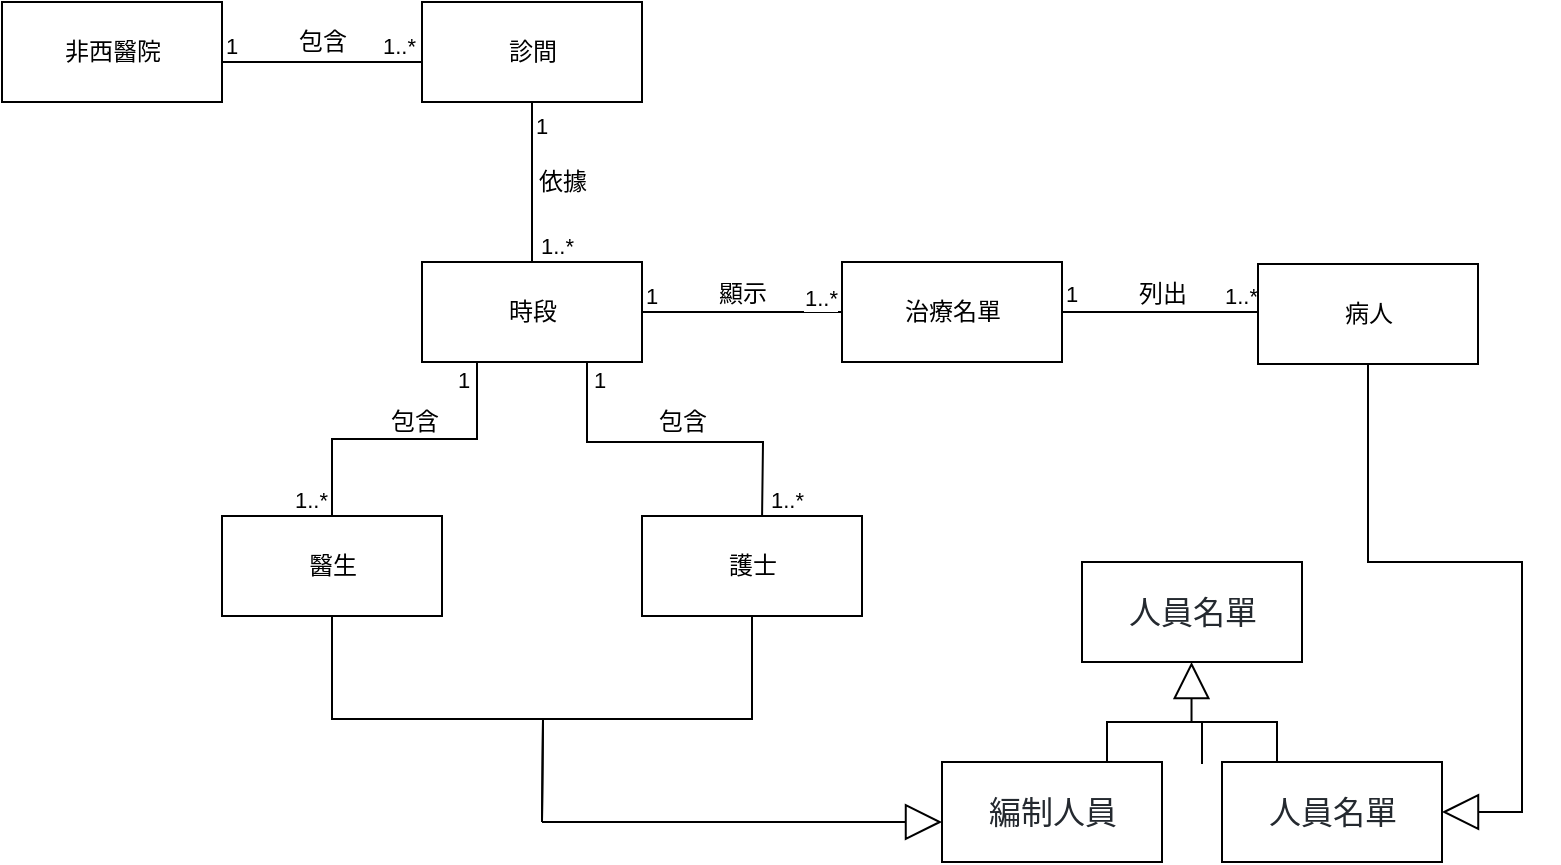 <mxfile version="17.1.2" type="device"><diagram id="oKyxzHDayaN0CAhAsXDF" name="非西醫院領域模型"><mxGraphModel dx="1221" dy="644" grid="1" gridSize="10" guides="1" tooltips="1" connect="1" arrows="1" fold="1" page="1" pageScale="1" pageWidth="827" pageHeight="1169" math="0" shadow="0"><root><mxCell id="0"/><mxCell id="1" parent="0"/><mxCell id="8qiRu8nfEfT91CtMoVzg-1" value="非西醫院" style="html=1;" vertex="1" parent="1"><mxGeometry y="400" width="110" height="50" as="geometry"/></mxCell><mxCell id="8qiRu8nfEfT91CtMoVzg-31" style="edgeStyle=orthogonalEdgeStyle;rounded=0;orthogonalLoop=1;jettySize=auto;html=1;exitX=0.5;exitY=1;exitDx=0;exitDy=0;endArrow=none;endFill=0;fontStyle=1" edge="1" parent="1" source="8qiRu8nfEfT91CtMoVzg-3"><mxGeometry relative="1" as="geometry"><mxPoint x="265" y="530.0" as="targetPoint"/></mxGeometry></mxCell><mxCell id="8qiRu8nfEfT91CtMoVzg-3" value="診間" style="html=1;" vertex="1" parent="1"><mxGeometry x="210" y="400" width="110" height="50" as="geometry"/></mxCell><mxCell id="8qiRu8nfEfT91CtMoVzg-5" value="" style="endArrow=none;html=1;edgeStyle=orthogonalEdgeStyle;rounded=0;" edge="1" parent="1"><mxGeometry relative="1" as="geometry"><mxPoint x="110" y="430" as="sourcePoint"/><mxPoint x="210" y="430" as="targetPoint"/></mxGeometry></mxCell><mxCell id="8qiRu8nfEfT91CtMoVzg-6" value="1" style="edgeLabel;resizable=0;html=1;align=left;verticalAlign=bottom;" connectable="0" vertex="1" parent="8qiRu8nfEfT91CtMoVzg-5"><mxGeometry x="-1" relative="1" as="geometry"/></mxCell><mxCell id="8qiRu8nfEfT91CtMoVzg-7" value="1..*" style="edgeLabel;resizable=0;html=1;align=right;verticalAlign=bottom;" connectable="0" vertex="1" parent="8qiRu8nfEfT91CtMoVzg-5"><mxGeometry x="1" relative="1" as="geometry"><mxPoint x="-3" as="offset"/></mxGeometry></mxCell><mxCell id="8qiRu8nfEfT91CtMoVzg-24" value="包含" style="text;html=1;resizable=0;autosize=1;align=center;verticalAlign=middle;points=[];fillColor=none;strokeColor=none;rounded=0;" vertex="1" parent="1"><mxGeometry x="140" y="410" width="40" height="20" as="geometry"/></mxCell><mxCell id="8qiRu8nfEfT91CtMoVzg-32" value="1" style="edgeLabel;resizable=0;html=1;align=left;verticalAlign=bottom;" connectable="0" vertex="1" parent="1"><mxGeometry x="265" y="470.0" as="geometry"/></mxCell><mxCell id="8qiRu8nfEfT91CtMoVzg-36" style="edgeStyle=orthogonalEdgeStyle;rounded=0;orthogonalLoop=1;jettySize=auto;html=1;exitX=0.25;exitY=1;exitDx=0;exitDy=0;endArrow=none;endFill=0;entryX=0.5;entryY=0;entryDx=0;entryDy=0;" edge="1" parent="1" source="8qiRu8nfEfT91CtMoVzg-33" target="8qiRu8nfEfT91CtMoVzg-39"><mxGeometry relative="1" as="geometry"><mxPoint x="265" y="660" as="targetPoint"/></mxGeometry></mxCell><mxCell id="8qiRu8nfEfT91CtMoVzg-41" style="edgeStyle=orthogonalEdgeStyle;rounded=0;orthogonalLoop=1;jettySize=auto;html=1;exitX=0.75;exitY=1;exitDx=0;exitDy=0;endArrow=none;endFill=0;" edge="1" parent="1" source="8qiRu8nfEfT91CtMoVzg-33"><mxGeometry relative="1" as="geometry"><mxPoint x="380" y="660" as="targetPoint"/></mxGeometry></mxCell><mxCell id="8qiRu8nfEfT91CtMoVzg-50" style="edgeStyle=orthogonalEdgeStyle;rounded=0;orthogonalLoop=1;jettySize=auto;html=1;exitX=1;exitY=0.5;exitDx=0;exitDy=0;endArrow=none;endFill=0;" edge="1" parent="1" source="8qiRu8nfEfT91CtMoVzg-33"><mxGeometry relative="1" as="geometry"><mxPoint x="420" y="555" as="targetPoint"/></mxGeometry></mxCell><mxCell id="8qiRu8nfEfT91CtMoVzg-33" value="時段" style="html=1;" vertex="1" parent="1"><mxGeometry x="210" y="530" width="110" height="50" as="geometry"/></mxCell><mxCell id="8qiRu8nfEfT91CtMoVzg-35" value="1..*" style="edgeLabel;resizable=0;html=1;align=right;verticalAlign=bottom;" connectable="0" vertex="1" parent="1"><mxGeometry x="286" y="530.0" as="geometry"/></mxCell><mxCell id="8qiRu8nfEfT91CtMoVzg-37" value="1" style="edgeLabel;resizable=0;html=1;align=left;verticalAlign=bottom;" connectable="0" vertex="1" parent="1"><mxGeometry x="226" y="597.0" as="geometry"/></mxCell><mxCell id="8qiRu8nfEfT91CtMoVzg-38" value="1..*" style="edgeLabel;resizable=0;html=1;align=right;verticalAlign=bottom;" connectable="0" vertex="1" parent="1"><mxGeometry x="163" y="657.0" as="geometry"/></mxCell><mxCell id="8qiRu8nfEfT91CtMoVzg-46" style="edgeStyle=orthogonalEdgeStyle;rounded=0;orthogonalLoop=1;jettySize=auto;html=1;exitX=0.5;exitY=1;exitDx=0;exitDy=0;endArrow=none;endFill=0;" edge="1" parent="1" source="8qiRu8nfEfT91CtMoVzg-39"><mxGeometry relative="1" as="geometry"><mxPoint x="270" y="810" as="targetPoint"/></mxGeometry></mxCell><mxCell id="8qiRu8nfEfT91CtMoVzg-39" value="醫生" style="html=1;" vertex="1" parent="1"><mxGeometry x="110" y="657" width="110" height="50" as="geometry"/></mxCell><mxCell id="8qiRu8nfEfT91CtMoVzg-40" value="依據" style="text;html=1;resizable=0;autosize=1;align=center;verticalAlign=middle;points=[];fillColor=none;strokeColor=none;rounded=0;" vertex="1" parent="1"><mxGeometry x="260" y="480" width="40" height="20" as="geometry"/></mxCell><mxCell id="8qiRu8nfEfT91CtMoVzg-45" style="edgeStyle=orthogonalEdgeStyle;rounded=0;orthogonalLoop=1;jettySize=auto;html=1;exitX=0.5;exitY=1;exitDx=0;exitDy=0;endArrow=none;endFill=0;" edge="1" parent="1" source="8qiRu8nfEfT91CtMoVzg-42"><mxGeometry relative="1" as="geometry"><mxPoint x="270" y="810" as="targetPoint"/></mxGeometry></mxCell><mxCell id="8qiRu8nfEfT91CtMoVzg-42" value="護士" style="html=1;" vertex="1" parent="1"><mxGeometry x="320" y="657" width="110" height="50" as="geometry"/></mxCell><mxCell id="8qiRu8nfEfT91CtMoVzg-43" value="1" style="edgeLabel;resizable=0;html=1;align=left;verticalAlign=bottom;" connectable="0" vertex="1" parent="1"><mxGeometry x="293.5" y="597.0" as="geometry"/></mxCell><mxCell id="8qiRu8nfEfT91CtMoVzg-44" value="1..*" style="edgeLabel;resizable=0;html=1;align=right;verticalAlign=bottom;" connectable="0" vertex="1" parent="1"><mxGeometry x="401" y="657.0" as="geometry"/></mxCell><mxCell id="8qiRu8nfEfT91CtMoVzg-47" value="包含" style="text;html=1;resizable=0;autosize=1;align=center;verticalAlign=middle;points=[];fillColor=none;strokeColor=none;rounded=0;" vertex="1" parent="1"><mxGeometry x="186" y="600" width="40" height="20" as="geometry"/></mxCell><mxCell id="8qiRu8nfEfT91CtMoVzg-48" value="包含" style="text;html=1;resizable=0;autosize=1;align=center;verticalAlign=middle;points=[];fillColor=none;strokeColor=none;rounded=0;" vertex="1" parent="1"><mxGeometry x="320" y="600" width="40" height="20" as="geometry"/></mxCell><mxCell id="8qiRu8nfEfT91CtMoVzg-49" value="" style="endArrow=block;endSize=16;endFill=0;rounded=0;html=1;" edge="1" parent="1"><mxGeometry width="160" relative="1" as="geometry"><mxPoint x="270" y="810" as="sourcePoint"/><mxPoint x="470" y="810" as="targetPoint"/></mxGeometry></mxCell><mxCell id="8qiRu8nfEfT91CtMoVzg-51" value="1" style="edgeLabel;resizable=0;html=1;align=left;verticalAlign=bottom;" connectable="0" vertex="1" parent="1"><mxGeometry x="320" y="555.0" as="geometry"/></mxCell><mxCell id="8qiRu8nfEfT91CtMoVzg-52" value="1..*" style="edgeLabel;resizable=0;html=1;align=right;verticalAlign=bottom;" connectable="0" vertex="1" parent="1"><mxGeometry x="418" y="556.0" as="geometry"/></mxCell><mxCell id="8qiRu8nfEfT91CtMoVzg-59" style="edgeStyle=orthogonalEdgeStyle;rounded=0;orthogonalLoop=1;jettySize=auto;html=1;exitX=1;exitY=0.5;exitDx=0;exitDy=0;endArrow=none;endFill=0;" edge="1" parent="1" source="8qiRu8nfEfT91CtMoVzg-53"><mxGeometry relative="1" as="geometry"><mxPoint x="630" y="555" as="targetPoint"/></mxGeometry></mxCell><mxCell id="8qiRu8nfEfT91CtMoVzg-53" value="治療名單" style="html=1;" vertex="1" parent="1"><mxGeometry x="420" y="530" width="110" height="50" as="geometry"/></mxCell><mxCell id="8qiRu8nfEfT91CtMoVzg-54" value="顯示" style="text;html=1;resizable=0;autosize=1;align=center;verticalAlign=middle;points=[];fillColor=none;strokeColor=none;rounded=0;" vertex="1" parent="1"><mxGeometry x="350" y="536" width="40" height="20" as="geometry"/></mxCell><mxCell id="8qiRu8nfEfT91CtMoVzg-60" value="1" style="edgeLabel;resizable=0;html=1;align=left;verticalAlign=bottom;" connectable="0" vertex="1" parent="1"><mxGeometry x="530" y="554.0" as="geometry"/></mxCell><mxCell id="8qiRu8nfEfT91CtMoVzg-61" value="1..*" style="edgeLabel;resizable=0;html=1;align=right;verticalAlign=bottom;" connectable="0" vertex="1" parent="1"><mxGeometry x="628" y="555.0" as="geometry"/></mxCell><mxCell id="8qiRu8nfEfT91CtMoVzg-63" value="病人" style="html=1;" vertex="1" parent="1"><mxGeometry x="628" y="531" width="110" height="50" as="geometry"/></mxCell><mxCell id="8qiRu8nfEfT91CtMoVzg-64" value="列出" style="text;html=1;resizable=0;autosize=1;align=center;verticalAlign=middle;points=[];fillColor=none;strokeColor=none;rounded=0;" vertex="1" parent="1"><mxGeometry x="560" y="536" width="40" height="20" as="geometry"/></mxCell><mxCell id="8qiRu8nfEfT91CtMoVzg-66" value="&lt;span style=&quot;color: rgb(36 , 41 , 47) ; font-family: , &amp;#34;blinkmacsystemfont&amp;#34; , &amp;#34;segoe ui&amp;#34; , &amp;#34;helvetica&amp;#34; , &amp;#34;arial&amp;#34; , sans-serif , &amp;#34;apple color emoji&amp;#34; , &amp;#34;segoe ui emoji&amp;#34; ; font-size: 16px ; text-align: left ; background-color: rgb(255 , 255 , 255)&quot;&gt;人員名單&lt;/span&gt;" style="html=1;" vertex="1" parent="1"><mxGeometry x="540" y="680" width="110" height="50" as="geometry"/></mxCell><mxCell id="8qiRu8nfEfT91CtMoVzg-80" style="edgeStyle=orthogonalEdgeStyle;rounded=0;orthogonalLoop=1;jettySize=auto;html=1;exitX=0.75;exitY=0;exitDx=0;exitDy=0;endArrow=none;endFill=0;" edge="1" parent="1" source="8qiRu8nfEfT91CtMoVzg-69"><mxGeometry relative="1" as="geometry"><mxPoint x="600" y="760" as="targetPoint"/></mxGeometry></mxCell><mxCell id="8qiRu8nfEfT91CtMoVzg-69" value="&lt;span style=&quot;color: rgb(36 , 41 , 47) ; font-family: , &amp;#34;blinkmacsystemfont&amp;#34; , &amp;#34;segoe ui&amp;#34; , &amp;#34;helvetica&amp;#34; , &amp;#34;arial&amp;#34; , sans-serif , &amp;#34;apple color emoji&amp;#34; , &amp;#34;segoe ui emoji&amp;#34; ; font-size: 16px ; text-align: left ; background-color: rgb(255 , 255 , 255)&quot;&gt;編制人員&lt;/span&gt;" style="html=1;" vertex="1" parent="1"><mxGeometry x="470" y="780" width="110" height="50" as="geometry"/></mxCell><mxCell id="8qiRu8nfEfT91CtMoVzg-81" style="edgeStyle=orthogonalEdgeStyle;rounded=0;orthogonalLoop=1;jettySize=auto;html=1;exitX=0.25;exitY=0;exitDx=0;exitDy=0;endArrow=none;endFill=0;" edge="1" parent="1" source="8qiRu8nfEfT91CtMoVzg-72"><mxGeometry relative="1" as="geometry"><mxPoint x="590" y="760" as="targetPoint"/></mxGeometry></mxCell><mxCell id="8qiRu8nfEfT91CtMoVzg-72" value="&lt;span style=&quot;color: rgb(36 , 41 , 47) ; font-family: , &amp;#34;blinkmacsystemfont&amp;#34; , &amp;#34;segoe ui&amp;#34; , &amp;#34;helvetica&amp;#34; , &amp;#34;arial&amp;#34; , sans-serif , &amp;#34;apple color emoji&amp;#34; , &amp;#34;segoe ui emoji&amp;#34; ; font-size: 16px ; text-align: left ; background-color: rgb(255 , 255 , 255)&quot;&gt;人員名單&lt;/span&gt;" style="html=1;" vertex="1" parent="1"><mxGeometry x="610" y="780" width="110" height="50" as="geometry"/></mxCell><mxCell id="8qiRu8nfEfT91CtMoVzg-73" value="" style="endArrow=block;endSize=16;endFill=0;rounded=0;html=1;exitX=0.5;exitY=1;exitDx=0;exitDy=0;entryX=1;entryY=0.5;entryDx=0;entryDy=0;" edge="1" parent="1" source="8qiRu8nfEfT91CtMoVzg-63" target="8qiRu8nfEfT91CtMoVzg-72"><mxGeometry width="160" relative="1" as="geometry"><mxPoint x="280" y="820" as="sourcePoint"/><mxPoint x="720" y="800" as="targetPoint"/><Array as="points"><mxPoint x="683" y="680"/><mxPoint x="760" y="680"/><mxPoint x="760" y="805"/></Array></mxGeometry></mxCell><mxCell id="8qiRu8nfEfT91CtMoVzg-82" value="" style="endArrow=block;endSize=16;endFill=0;rounded=0;html=1;" edge="1" parent="1"><mxGeometry width="160" relative="1" as="geometry"><mxPoint x="594.76" y="760" as="sourcePoint"/><mxPoint x="594.76" y="730" as="targetPoint"/></mxGeometry></mxCell></root></mxGraphModel></diagram></mxfile>